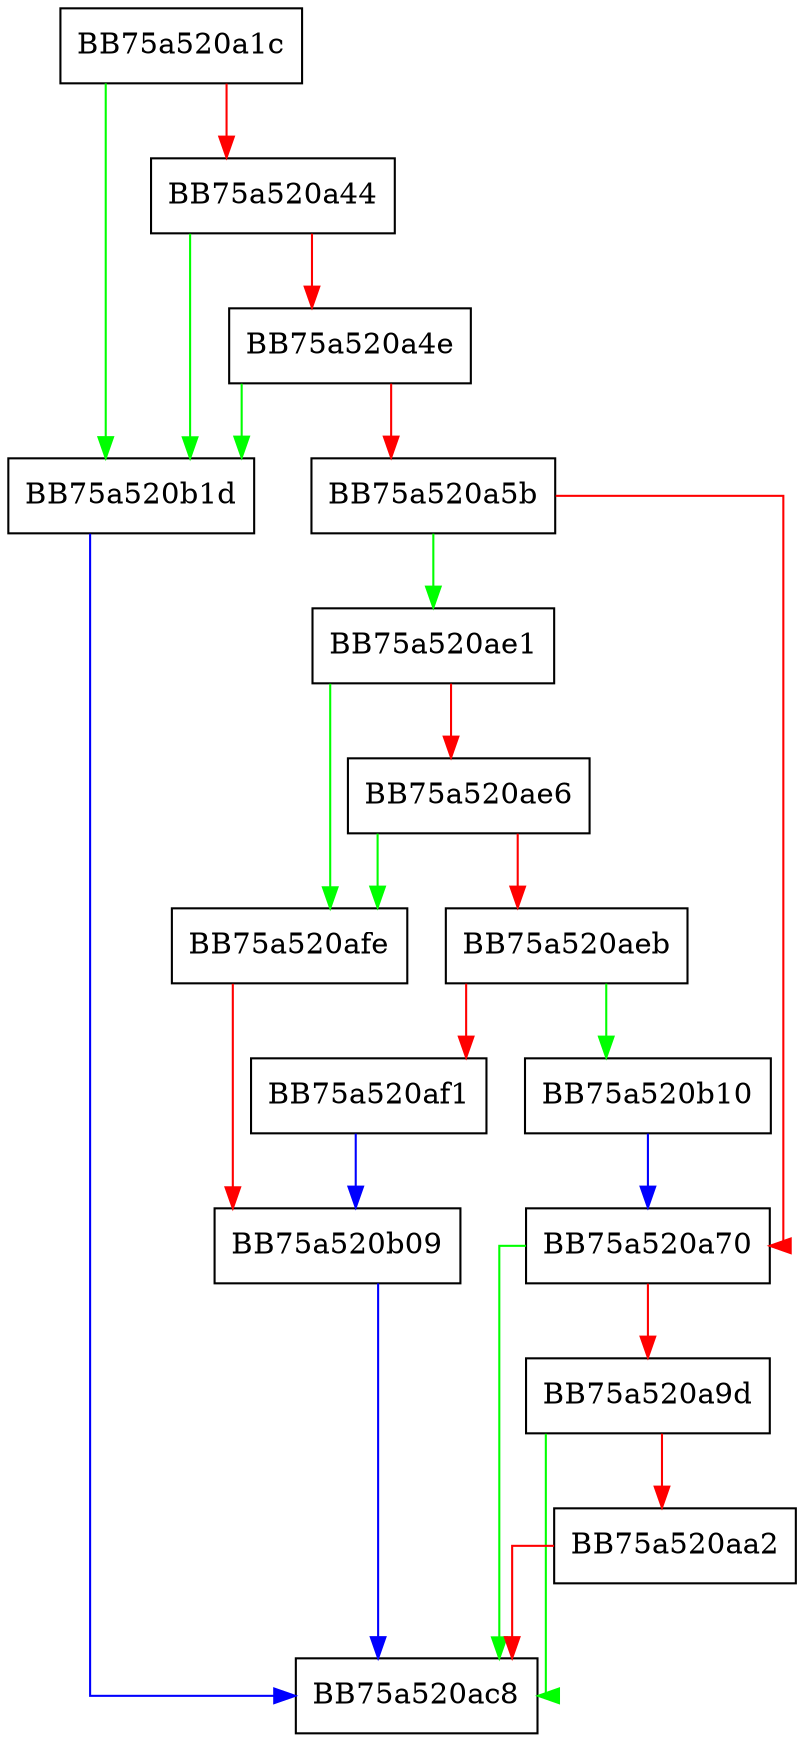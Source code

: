 digraph FillBuffer {
  node [shape="box"];
  graph [splines=ortho];
  BB75a520a1c -> BB75a520b1d [color="green"];
  BB75a520a1c -> BB75a520a44 [color="red"];
  BB75a520a44 -> BB75a520b1d [color="green"];
  BB75a520a44 -> BB75a520a4e [color="red"];
  BB75a520a4e -> BB75a520b1d [color="green"];
  BB75a520a4e -> BB75a520a5b [color="red"];
  BB75a520a5b -> BB75a520ae1 [color="green"];
  BB75a520a5b -> BB75a520a70 [color="red"];
  BB75a520a70 -> BB75a520ac8 [color="green"];
  BB75a520a70 -> BB75a520a9d [color="red"];
  BB75a520a9d -> BB75a520ac8 [color="green"];
  BB75a520a9d -> BB75a520aa2 [color="red"];
  BB75a520aa2 -> BB75a520ac8 [color="red"];
  BB75a520ae1 -> BB75a520afe [color="green"];
  BB75a520ae1 -> BB75a520ae6 [color="red"];
  BB75a520ae6 -> BB75a520afe [color="green"];
  BB75a520ae6 -> BB75a520aeb [color="red"];
  BB75a520aeb -> BB75a520b10 [color="green"];
  BB75a520aeb -> BB75a520af1 [color="red"];
  BB75a520af1 -> BB75a520b09 [color="blue"];
  BB75a520afe -> BB75a520b09 [color="red"];
  BB75a520b09 -> BB75a520ac8 [color="blue"];
  BB75a520b10 -> BB75a520a70 [color="blue"];
  BB75a520b1d -> BB75a520ac8 [color="blue"];
}